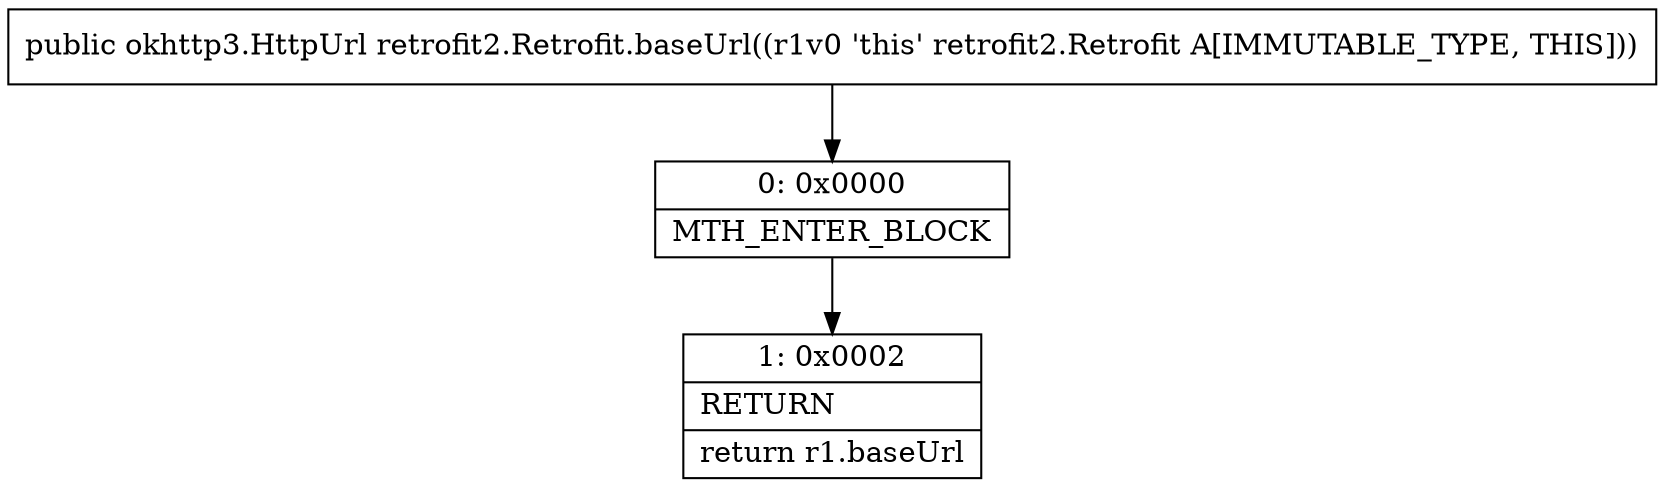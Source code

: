 digraph "CFG forretrofit2.Retrofit.baseUrl()Lokhttp3\/HttpUrl;" {
Node_0 [shape=record,label="{0\:\ 0x0000|MTH_ENTER_BLOCK\l}"];
Node_1 [shape=record,label="{1\:\ 0x0002|RETURN\l|return r1.baseUrl\l}"];
MethodNode[shape=record,label="{public okhttp3.HttpUrl retrofit2.Retrofit.baseUrl((r1v0 'this' retrofit2.Retrofit A[IMMUTABLE_TYPE, THIS])) }"];
MethodNode -> Node_0;
Node_0 -> Node_1;
}

